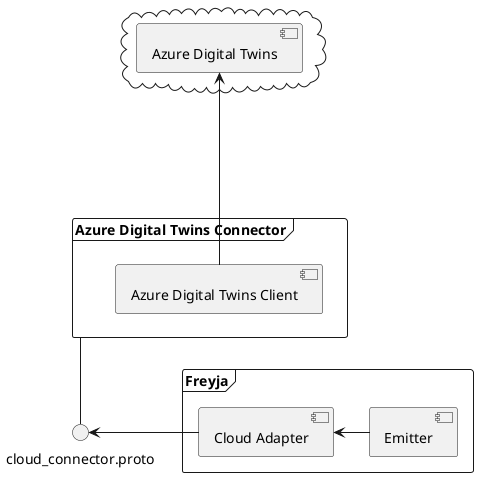 @startuml

cloud {
    [Azure Digital Twins]
}

frame "Azure Digital Twins Connector" as azure_cloud_connector {
    [Azure Digital Twins Client]
}

frame "Freyja" as freyja {
    [Emitter] -left-> [Cloud Adapter]
}

[Azure Digital Twins Client] -up---> [Azure Digital Twins]

azure_cloud_connector -down- cloud_connector.proto

[Cloud Adapter] -left--> cloud_connector.proto

' The two hidden arrows below help with spacing between the "Freyja" frame and the "cloud_connector.proto" interface
[Emitter] -[hidden]right--> cloud_connector.proto
[Emitter] -[hidden]up--------> cloud_connector.proto

@enduml
